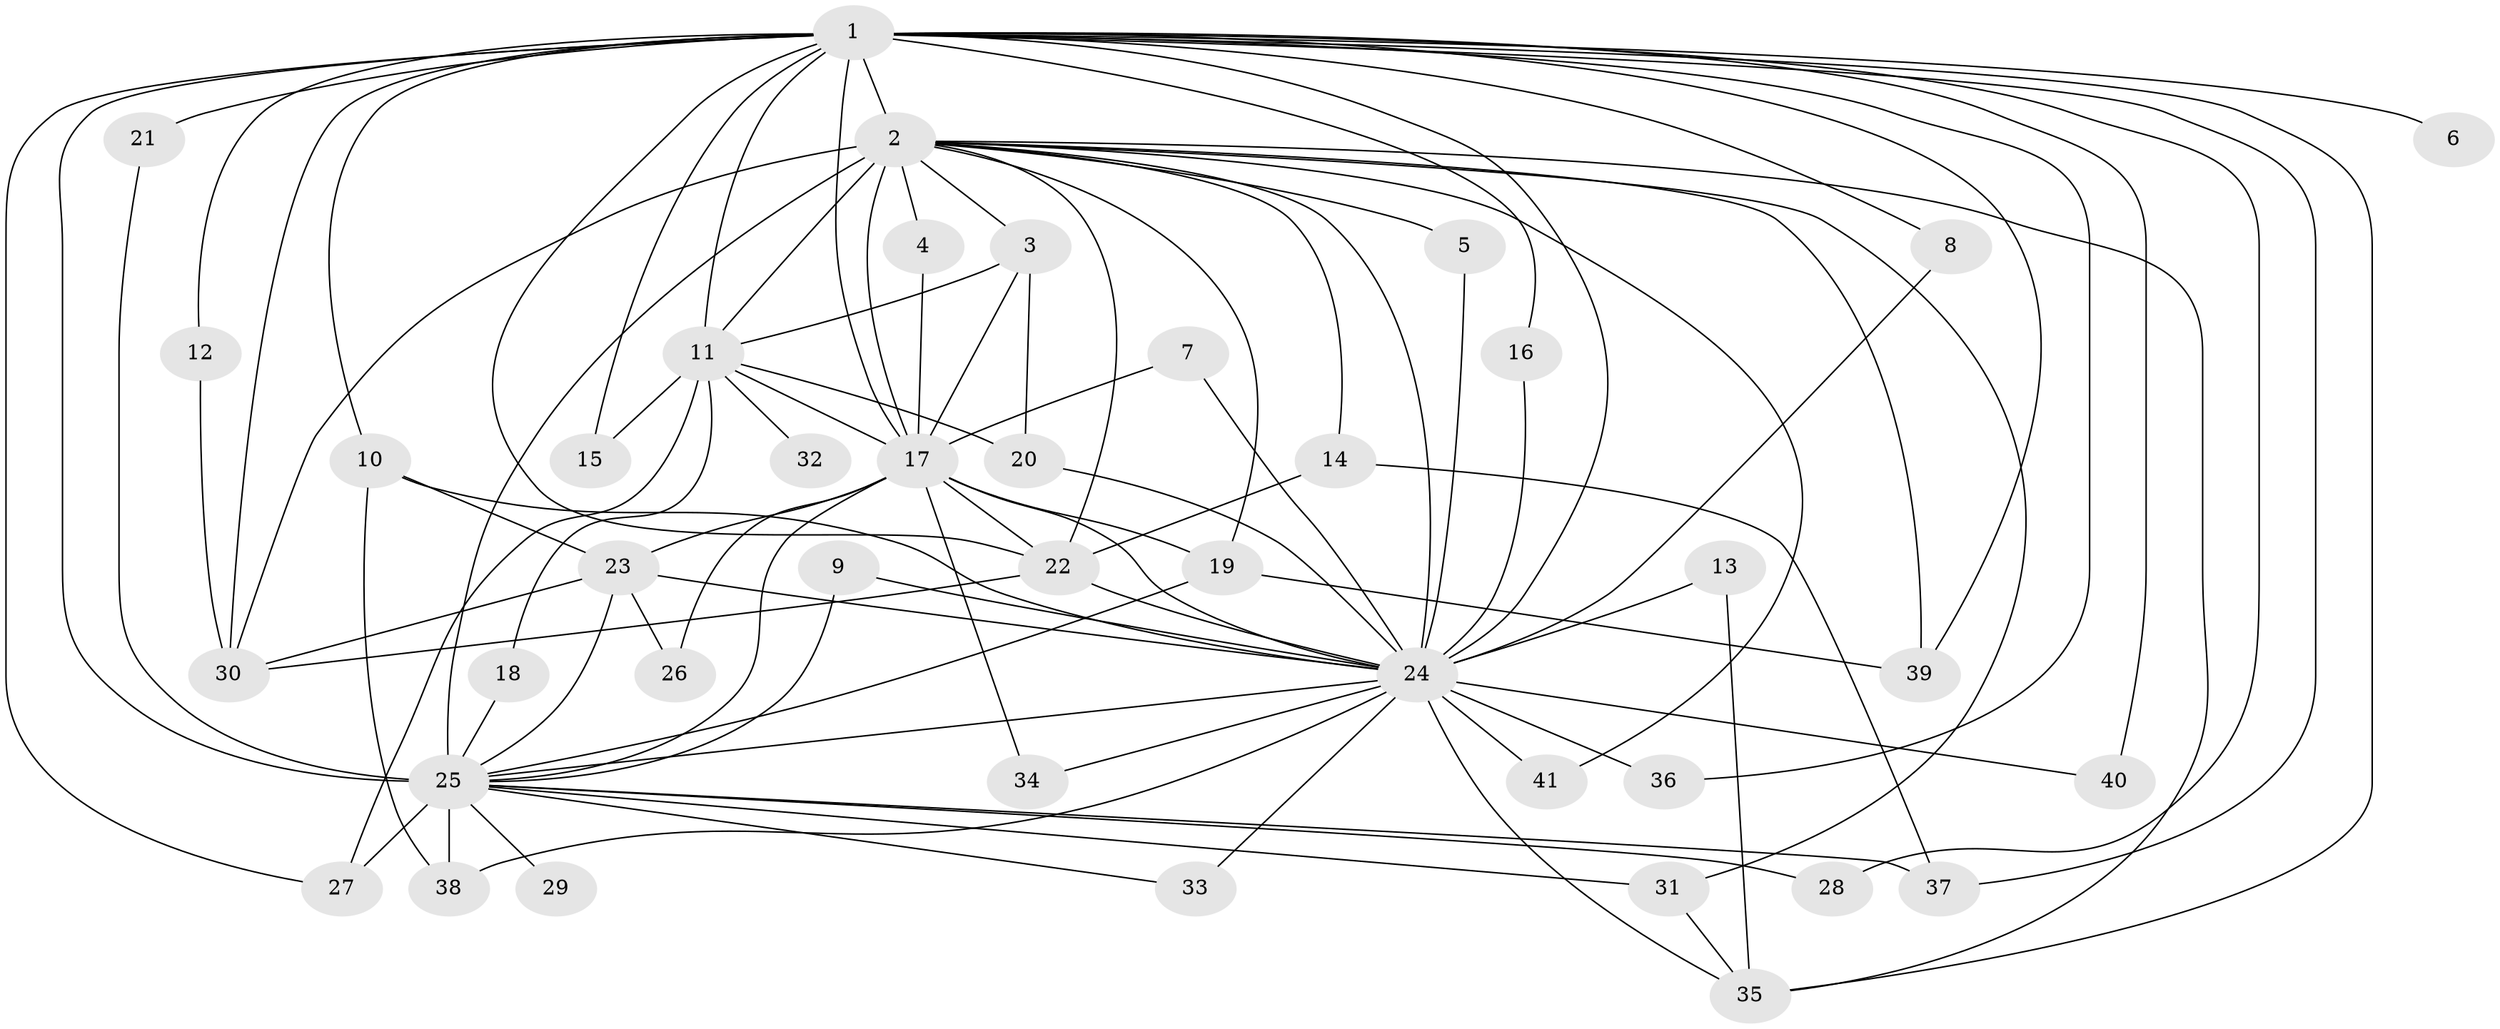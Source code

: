 // original degree distribution, {19: 0.024691358024691357, 16: 0.012345679012345678, 12: 0.012345679012345678, 18: 0.012345679012345678, 13: 0.012345679012345678, 32: 0.012345679012345678, 15: 0.024691358024691357, 17: 0.012345679012345678, 4: 0.08641975308641975, 3: 0.13580246913580246, 7: 0.012345679012345678, 2: 0.5555555555555556, 6: 0.06172839506172839, 5: 0.024691358024691357}
// Generated by graph-tools (version 1.1) at 2025/49/03/09/25 03:49:36]
// undirected, 41 vertices, 95 edges
graph export_dot {
graph [start="1"]
  node [color=gray90,style=filled];
  1;
  2;
  3;
  4;
  5;
  6;
  7;
  8;
  9;
  10;
  11;
  12;
  13;
  14;
  15;
  16;
  17;
  18;
  19;
  20;
  21;
  22;
  23;
  24;
  25;
  26;
  27;
  28;
  29;
  30;
  31;
  32;
  33;
  34;
  35;
  36;
  37;
  38;
  39;
  40;
  41;
  1 -- 2 [weight=8.0];
  1 -- 6 [weight=2.0];
  1 -- 8 [weight=1.0];
  1 -- 10 [weight=1.0];
  1 -- 11 [weight=2.0];
  1 -- 12 [weight=1.0];
  1 -- 15 [weight=1.0];
  1 -- 16 [weight=1.0];
  1 -- 17 [weight=4.0];
  1 -- 21 [weight=2.0];
  1 -- 22 [weight=1.0];
  1 -- 24 [weight=4.0];
  1 -- 25 [weight=8.0];
  1 -- 27 [weight=1.0];
  1 -- 28 [weight=1.0];
  1 -- 30 [weight=1.0];
  1 -- 35 [weight=1.0];
  1 -- 36 [weight=1.0];
  1 -- 37 [weight=1.0];
  1 -- 39 [weight=1.0];
  1 -- 40 [weight=1.0];
  2 -- 3 [weight=1.0];
  2 -- 4 [weight=1.0];
  2 -- 5 [weight=1.0];
  2 -- 11 [weight=1.0];
  2 -- 14 [weight=2.0];
  2 -- 17 [weight=2.0];
  2 -- 19 [weight=1.0];
  2 -- 22 [weight=2.0];
  2 -- 24 [weight=3.0];
  2 -- 25 [weight=4.0];
  2 -- 30 [weight=1.0];
  2 -- 31 [weight=1.0];
  2 -- 35 [weight=1.0];
  2 -- 39 [weight=1.0];
  2 -- 41 [weight=2.0];
  3 -- 11 [weight=1.0];
  3 -- 17 [weight=1.0];
  3 -- 20 [weight=1.0];
  4 -- 17 [weight=1.0];
  5 -- 24 [weight=1.0];
  7 -- 17 [weight=1.0];
  7 -- 24 [weight=1.0];
  8 -- 24 [weight=1.0];
  9 -- 24 [weight=1.0];
  9 -- 25 [weight=1.0];
  10 -- 23 [weight=1.0];
  10 -- 24 [weight=1.0];
  10 -- 38 [weight=1.0];
  11 -- 15 [weight=1.0];
  11 -- 17 [weight=1.0];
  11 -- 18 [weight=1.0];
  11 -- 20 [weight=1.0];
  11 -- 27 [weight=1.0];
  11 -- 32 [weight=2.0];
  12 -- 30 [weight=1.0];
  13 -- 24 [weight=2.0];
  13 -- 35 [weight=1.0];
  14 -- 22 [weight=2.0];
  14 -- 37 [weight=2.0];
  16 -- 24 [weight=1.0];
  17 -- 19 [weight=1.0];
  17 -- 22 [weight=1.0];
  17 -- 23 [weight=1.0];
  17 -- 24 [weight=1.0];
  17 -- 25 [weight=2.0];
  17 -- 26 [weight=1.0];
  17 -- 34 [weight=1.0];
  18 -- 25 [weight=1.0];
  19 -- 25 [weight=1.0];
  19 -- 39 [weight=1.0];
  20 -- 24 [weight=1.0];
  21 -- 25 [weight=1.0];
  22 -- 24 [weight=2.0];
  22 -- 30 [weight=1.0];
  23 -- 24 [weight=1.0];
  23 -- 25 [weight=1.0];
  23 -- 26 [weight=1.0];
  23 -- 30 [weight=1.0];
  24 -- 25 [weight=2.0];
  24 -- 33 [weight=1.0];
  24 -- 34 [weight=1.0];
  24 -- 35 [weight=1.0];
  24 -- 36 [weight=1.0];
  24 -- 38 [weight=2.0];
  24 -- 40 [weight=1.0];
  24 -- 41 [weight=2.0];
  25 -- 27 [weight=3.0];
  25 -- 28 [weight=1.0];
  25 -- 29 [weight=2.0];
  25 -- 31 [weight=1.0];
  25 -- 33 [weight=1.0];
  25 -- 37 [weight=1.0];
  25 -- 38 [weight=1.0];
  31 -- 35 [weight=1.0];
}
